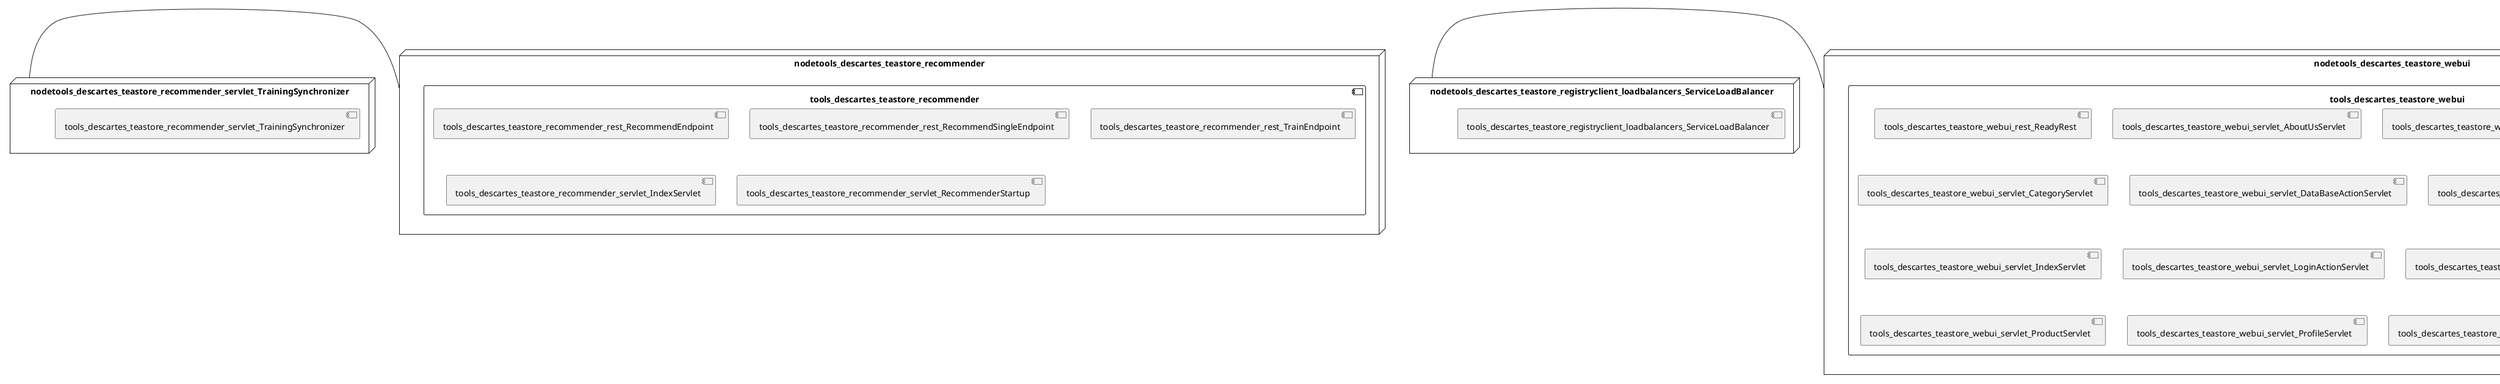 @startuml
skinparam fixCircleLabelOverlapping true
skinparam componentStyle uml2
node nodetools_descartes_teastore_auth {
component tools_descartes_teastore_auth {
[tools_descartes_teastore_auth_rest_AuthCartRest] [[descartesresearch-teastore-psr.system#_ikvS1nhLEe-C8f4lzjXjvw]]
[tools_descartes_teastore_auth_rest_AuthUserActionsRest] [[descartesresearch-teastore-psr.system#_ikvS1nhLEe-C8f4lzjXjvw]]
[tools_descartes_teastore_auth_rest_ReadyRest] [[descartesresearch-teastore-psr.system#_ikvS1nhLEe-C8f4lzjXjvw]]
[tools_descartes_teastore_auth_startup_AuthStartup] [[descartesresearch-teastore-psr.system#_ikvS1nhLEe-C8f4lzjXjvw]]
}
}
node nodetools_descartes_teastore_image {
component tools_descartes_teastore_image {
[tools_descartes_teastore_image_rest_ImageProviderEndpoint] [[descartesresearch-teastore-psr.system#_ikvS1nhLEe-C8f4lzjXjvw]]
[tools_descartes_teastore_image_setup_ImageProviderStartup] [[descartesresearch-teastore-psr.system#_ikvS1nhLEe-C8f4lzjXjvw]]
}
}
node nodetools_descartes_teastore_kieker_rabbitmq {
component tools_descartes_teastore_kieker_rabbitmq {
[tools_descartes_teastore_kieker_rabbitmq_DisplayLogs] [[descartesresearch-teastore-psr.system#_ikvS1nhLEe-C8f4lzjXjvw]]
[tools_descartes_teastore_kieker_rabbitmq_IndexServlet] [[descartesresearch-teastore-psr.system#_ikvS1nhLEe-C8f4lzjXjvw]]
[tools_descartes_teastore_kieker_rabbitmq_Reset] [[descartesresearch-teastore-psr.system#_ikvS1nhLEe-C8f4lzjXjvw]]
}
}
node nodetools_descartes_teastore_persistence {
component tools_descartes_teastore_persistence {
[tools_descartes_teastore_persistence_rest_CacheManagerEndpoint] [[descartesresearch-teastore-psr.system#_ikvS1nhLEe-C8f4lzjXjvw]]
[tools_descartes_teastore_persistence_rest_CategoryEndpoint] [[descartesresearch-teastore-psr.system#_ikvS1nhLEe-C8f4lzjXjvw]]
[tools_descartes_teastore_persistence_rest_DatabaseGenerationEndpoint] [[descartesresearch-teastore-psr.system#_ikvS1nhLEe-C8f4lzjXjvw]]
[tools_descartes_teastore_persistence_rest_OrderEndpoint] [[descartesresearch-teastore-psr.system#_ikvS1nhLEe-C8f4lzjXjvw]]
[tools_descartes_teastore_persistence_rest_OrderItemEndpoint] [[descartesresearch-teastore-psr.system#_ikvS1nhLEe-C8f4lzjXjvw]]
[tools_descartes_teastore_persistence_rest_ProductEndpoint] [[descartesresearch-teastore-psr.system#_ikvS1nhLEe-C8f4lzjXjvw]]
[tools_descartes_teastore_persistence_rest_UserEndpoint] [[descartesresearch-teastore-psr.system#_ikvS1nhLEe-C8f4lzjXjvw]]
[tools_descartes_teastore_persistence_servlet_IndexServlet] [[descartesresearch-teastore-psr.system#_ikvS1nhLEe-C8f4lzjXjvw]]
}
}
node nodetools_descartes_teastore_recommender {
component tools_descartes_teastore_recommender {
[tools_descartes_teastore_recommender_rest_RecommendEndpoint] [[descartesresearch-teastore-psr.system#_ikvS1nhLEe-C8f4lzjXjvw]]
[tools_descartes_teastore_recommender_rest_RecommendSingleEndpoint] [[descartesresearch-teastore-psr.system#_ikvS1nhLEe-C8f4lzjXjvw]]
[tools_descartes_teastore_recommender_rest_TrainEndpoint] [[descartesresearch-teastore-psr.system#_ikvS1nhLEe-C8f4lzjXjvw]]
[tools_descartes_teastore_recommender_servlet_IndexServlet] [[descartesresearch-teastore-psr.system#_ikvS1nhLEe-C8f4lzjXjvw]]
[tools_descartes_teastore_recommender_servlet_RecommenderStartup] [[descartesresearch-teastore-psr.system#_ikvS1nhLEe-C8f4lzjXjvw]]
}
}
node nodetools_descartes_teastore_registry {
component tools_descartes_teastore_registry {
[tools_descartes_teastore_registry_rest_RegistryREST] [[descartesresearch-teastore-psr.system#_ikvS1nhLEe-C8f4lzjXjvw]]
[tools_descartes_teastore_registry_rest_RegistryStartup] [[descartesresearch-teastore-psr.system#_ikvS1nhLEe-C8f4lzjXjvw]]
[tools_descartes_teastore_registry_servlet_IndexServlet] [[descartesresearch-teastore-psr.system#_ikvS1nhLEe-C8f4lzjXjvw]]
}
}
node nodetools_descartes_teastore_webui {
component tools_descartes_teastore_webui {
[tools_descartes_teastore_webui_rest_ReadyRest] [[descartesresearch-teastore-psr.system#_ikvS1nhLEe-C8f4lzjXjvw]]
[tools_descartes_teastore_webui_servlet_AboutUsServlet] [[descartesresearch-teastore-psr.system#_ikvS1nhLEe-C8f4lzjXjvw]]
[tools_descartes_teastore_webui_servlet_CartActionServlet] [[descartesresearch-teastore-psr.system#_ikvS1nhLEe-C8f4lzjXjvw]]
[tools_descartes_teastore_webui_servlet_CartServlet] [[descartesresearch-teastore-psr.system#_ikvS1nhLEe-C8f4lzjXjvw]]
[tools_descartes_teastore_webui_servlet_CategoryServlet] [[descartesresearch-teastore-psr.system#_ikvS1nhLEe-C8f4lzjXjvw]]
[tools_descartes_teastore_webui_servlet_DataBaseActionServlet] [[descartesresearch-teastore-psr.system#_ikvS1nhLEe-C8f4lzjXjvw]]
[tools_descartes_teastore_webui_servlet_DataBaseServlet] [[descartesresearch-teastore-psr.system#_ikvS1nhLEe-C8f4lzjXjvw]]
[tools_descartes_teastore_webui_servlet_ErrorServlet] [[descartesresearch-teastore-psr.system#_ikvS1nhLEe-C8f4lzjXjvw]]
[tools_descartes_teastore_webui_servlet_IndexServlet] [[descartesresearch-teastore-psr.system#_ikvS1nhLEe-C8f4lzjXjvw]]
[tools_descartes_teastore_webui_servlet_LoginActionServlet] [[descartesresearch-teastore-psr.system#_ikvS1nhLEe-C8f4lzjXjvw]]
[tools_descartes_teastore_webui_servlet_LoginServlet] [[descartesresearch-teastore-psr.system#_ikvS1nhLEe-C8f4lzjXjvw]]
[tools_descartes_teastore_webui_servlet_OrderServlet] [[descartesresearch-teastore-psr.system#_ikvS1nhLEe-C8f4lzjXjvw]]
[tools_descartes_teastore_webui_servlet_ProductServlet] [[descartesresearch-teastore-psr.system#_ikvS1nhLEe-C8f4lzjXjvw]]
[tools_descartes_teastore_webui_servlet_ProfileServlet] [[descartesresearch-teastore-psr.system#_ikvS1nhLEe-C8f4lzjXjvw]]
[tools_descartes_teastore_webui_servlet_StatusServlet] [[descartesresearch-teastore-psr.system#_ikvS1nhLEe-C8f4lzjXjvw]]
[tools_descartes_teastore_webui_startup_WebuiStartup] [[descartesresearch-teastore-psr.system#_ikvS1nhLEe-C8f4lzjXjvw]]
}
}
node nodetools_descartes_teastore_recommender_servlet_TrainingSynchronizer {
[tools_descartes_teastore_recommender_servlet_TrainingSynchronizer] [[descartesresearch-teastore-psr.system#_ikvS1nhLEe-C8f4lzjXjvw]]
}
node nodetools_descartes_teastore_registry_rest_Registry {
[tools_descartes_teastore_registry_rest_Registry] [[descartesresearch-teastore-psr.system#_ikvS1nhLEe-C8f4lzjXjvw]]
}
node nodetools_descartes_teastore_registryclient_RegistryClient {
[tools_descartes_teastore_registryclient_RegistryClient] [[descartesresearch-teastore-psr.system#_ikvS1nhLEe-C8f4lzjXjvw]]
}
node nodetools_descartes_teastore_registryclient_loadbalancers_ServiceLoadBalancer {
[tools_descartes_teastore_registryclient_loadbalancers_ServiceLoadBalancer] [[descartesresearch-teastore-psr.system#_ikvS1nhLEe-C8f4lzjXjvw]]
}
node nodetools_descartes_teastore_registryclient_util_RESTClient {
[tools_descartes_teastore_registryclient_util_RESTClient] [[descartesresearch-teastore-psr.system#_ikvS1nhLEe-C8f4lzjXjvw]]
}
[nodetools_descartes_teastore_recommender_servlet_TrainingSynchronizer] - [nodetools_descartes_teastore_recommender]
[nodetools_descartes_teastore_registryclient_loadbalancers_ServiceLoadBalancer] - [nodetools_descartes_teastore_webui]
[nodetools_descartes_teastore_registry] - [nodetools_descartes_teastore_registryclient_RegistryClient]

@enduml
